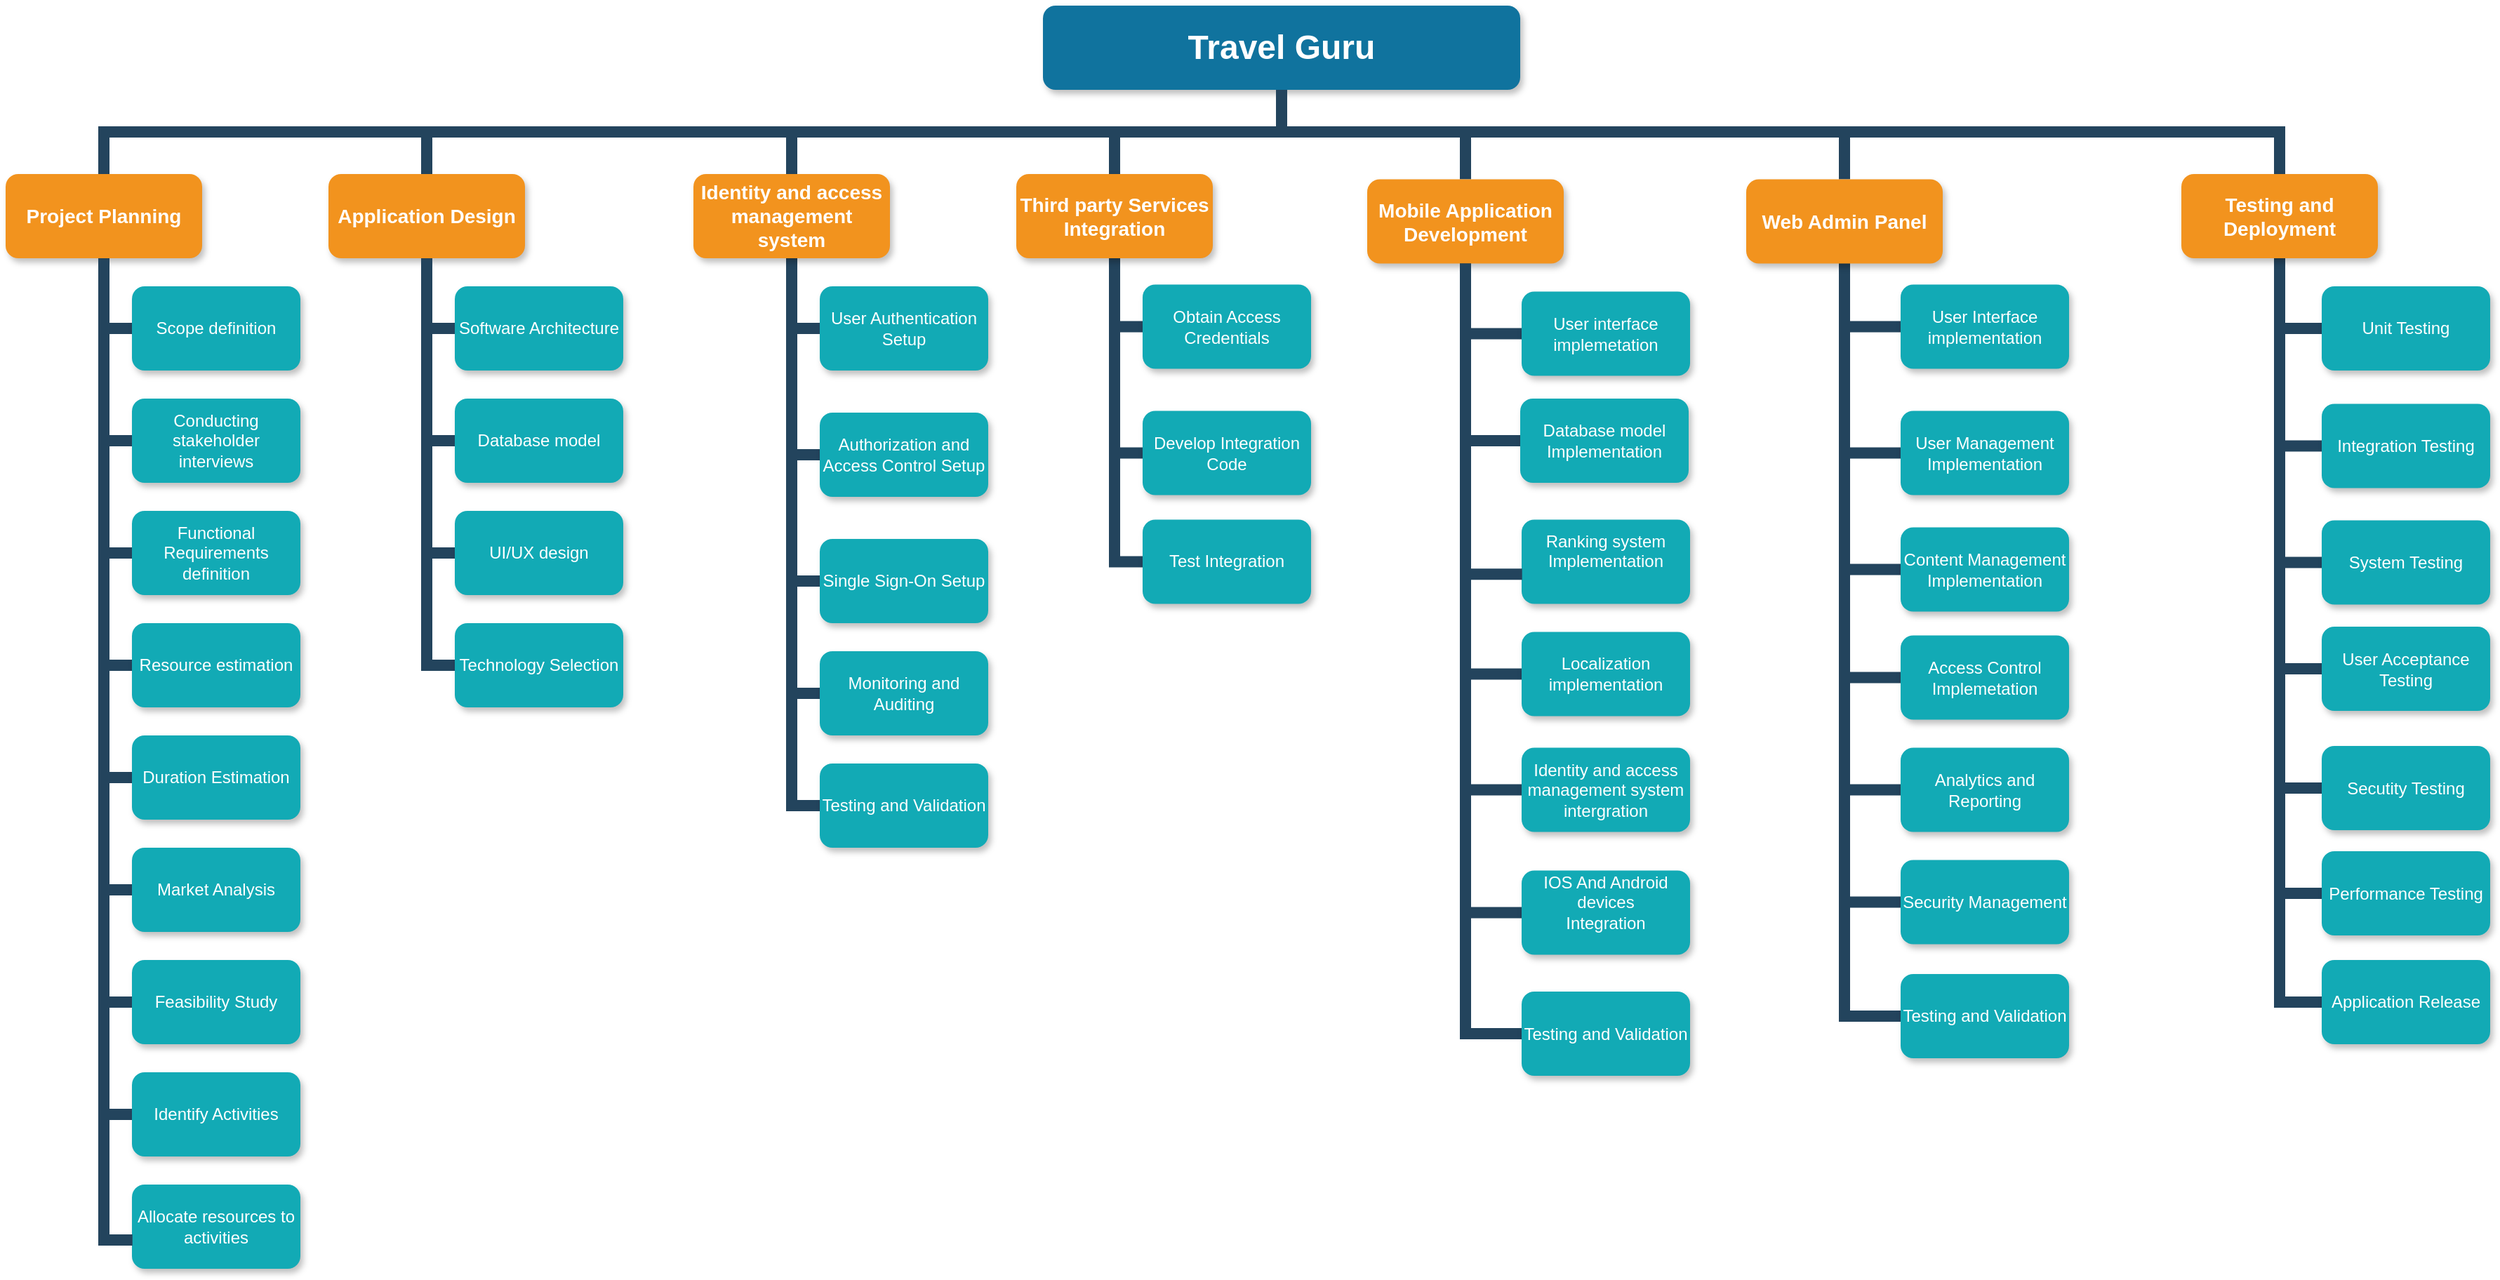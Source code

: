 <mxfile version="24.1.0" type="device">
  <diagram name="Page-1" id="64c3da0e-402f-94eb-ee01-a36477274f13">
    <mxGraphModel dx="1235" dy="731" grid="1" gridSize="10" guides="1" tooltips="1" connect="1" arrows="1" fold="1" page="1" pageScale="1" pageWidth="1169" pageHeight="826" background="none" math="0" shadow="0">
      <root>
        <mxCell id="0" />
        <mxCell id="1" parent="0" />
        <mxCell id="AAQ1YaeGmOIBDuVID1K--348" style="edgeStyle=orthogonalEdgeStyle;rounded=0;orthogonalLoop=1;jettySize=auto;html=1;strokeColor=#23445D;strokeWidth=8;endArrow=none;endFill=0;" parent="1" source="2" target="AAQ1YaeGmOIBDuVID1K--237" edge="1">
          <mxGeometry relative="1" as="geometry">
            <Array as="points">
              <mxPoint x="999" y="130" />
              <mxPoint x="390" y="130" />
            </Array>
          </mxGeometry>
        </mxCell>
        <mxCell id="AAQ1YaeGmOIBDuVID1K--349" style="edgeStyle=orthogonalEdgeStyle;rounded=0;orthogonalLoop=1;jettySize=auto;html=1;strokeColor=#23445D;strokeWidth=8;endArrow=none;endFill=0;" parent="1" source="2" target="AAQ1YaeGmOIBDuVID1K--281" edge="1">
          <mxGeometry relative="1" as="geometry">
            <Array as="points">
              <mxPoint x="999" y="130" />
              <mxPoint x="650" y="130" />
            </Array>
          </mxGeometry>
        </mxCell>
        <mxCell id="AAQ1YaeGmOIBDuVID1K--350" style="edgeStyle=orthogonalEdgeStyle;rounded=0;orthogonalLoop=1;jettySize=auto;html=1;strokeColor=#23445D;strokeWidth=8;endArrow=none;endFill=0;" parent="1" source="2" target="AAQ1YaeGmOIBDuVID1K--300" edge="1">
          <mxGeometry relative="1" as="geometry" />
        </mxCell>
        <mxCell id="AAQ1YaeGmOIBDuVID1K--351" style="edgeStyle=orthogonalEdgeStyle;rounded=0;orthogonalLoop=1;jettySize=auto;html=1;strokeColor=#23445D;strokeWidth=8;endArrow=none;endFill=0;" parent="1" source="2" target="AAQ1YaeGmOIBDuVID1K--260" edge="1">
          <mxGeometry relative="1" as="geometry">
            <Array as="points">
              <mxPoint x="999" y="130" />
              <mxPoint x="1130" y="130" />
            </Array>
          </mxGeometry>
        </mxCell>
        <mxCell id="AAQ1YaeGmOIBDuVID1K--352" style="edgeStyle=orthogonalEdgeStyle;rounded=0;orthogonalLoop=1;jettySize=auto;html=1;strokeColor=#23445D;strokeWidth=8;endArrow=none;endFill=0;" parent="1" source="2" target="AAQ1YaeGmOIBDuVID1K--274" edge="1">
          <mxGeometry relative="1" as="geometry">
            <Array as="points">
              <mxPoint x="999" y="130" />
              <mxPoint x="1400" y="130" />
            </Array>
          </mxGeometry>
        </mxCell>
        <mxCell id="AAQ1YaeGmOIBDuVID1K--353" style="edgeStyle=orthogonalEdgeStyle;rounded=0;orthogonalLoop=1;jettySize=auto;html=1;strokeColor=#23445D;strokeWidth=8;endArrow=none;endFill=0;" parent="1" source="2" target="AAQ1YaeGmOIBDuVID1K--330" edge="1">
          <mxGeometry relative="1" as="geometry">
            <Array as="points">
              <mxPoint x="999" y="130" />
              <mxPoint x="1710" y="130" />
            </Array>
          </mxGeometry>
        </mxCell>
        <mxCell id="2" value="Travel Guru" style="whiteSpace=wrap;rounded=1;shadow=1;fillColor=#10739E;strokeColor=none;fontColor=#FFFFFF;fontStyle=1;fontSize=24" parent="1" vertex="1">
          <mxGeometry x="829" y="40" width="340" height="60" as="geometry" />
        </mxCell>
        <mxCell id="AAQ1YaeGmOIBDuVID1K--257" style="edgeStyle=orthogonalEdgeStyle;rounded=0;orthogonalLoop=1;jettySize=auto;html=1;entryX=0;entryY=0.5;entryDx=0;entryDy=0;strokeWidth=8;endArrow=none;endFill=0;strokeColor=#23445D;" parent="1" source="3" target="AAQ1YaeGmOIBDuVID1K--256" edge="1">
          <mxGeometry relative="1" as="geometry">
            <Array as="points">
              <mxPoint x="160" y="270" />
            </Array>
          </mxGeometry>
        </mxCell>
        <mxCell id="3" value="Project Planning" style="whiteSpace=wrap;rounded=1;fillColor=#F2931E;strokeColor=none;shadow=1;fontColor=#FFFFFF;fontStyle=1;fontSize=14" parent="1" vertex="1">
          <mxGeometry x="90" y="160.0" width="140" height="60" as="geometry" />
        </mxCell>
        <mxCell id="10" value="Conducting stakeholder interviews" style="whiteSpace=wrap;rounded=1;fillColor=#12AAB5;strokeColor=none;shadow=1;fontColor=#FFFFFF;" parent="1" vertex="1">
          <mxGeometry x="180" y="320.0" width="120" height="60" as="geometry" />
        </mxCell>
        <mxCell id="103" value="" style="edgeStyle=elbowEdgeStyle;elbow=vertical;rounded=0;fontColor=#000000;endArrow=none;endFill=0;strokeWidth=8;strokeColor=#23445D;" parent="1" edge="1">
          <mxGeometry width="100" height="100" relative="1" as="geometry">
            <mxPoint x="160" y="330.0" as="sourcePoint" />
            <mxPoint x="160" y="380" as="targetPoint" />
            <Array as="points">
              <mxPoint x="160" y="350" />
            </Array>
          </mxGeometry>
        </mxCell>
        <mxCell id="106" value="" style="edgeStyle=elbowEdgeStyle;elbow=horizontal;rounded=0;fontColor=#000000;endArrow=none;endFill=0;strokeWidth=8;strokeColor=#23445D;" parent="1" source="10" edge="1">
          <mxGeometry width="100" height="100" relative="1" as="geometry">
            <mxPoint x="190" y="360" as="sourcePoint" />
            <mxPoint x="180.0" y="510.0" as="targetPoint" />
            <Array as="points">
              <mxPoint x="160" y="420" />
            </Array>
          </mxGeometry>
        </mxCell>
        <mxCell id="107" value="" style="edgeStyle=elbowEdgeStyle;elbow=horizontal;rounded=0;fontColor=#000000;endArrow=none;endFill=0;strokeWidth=8;strokeColor=#23445D;entryX=0;entryY=0.5;entryDx=0;entryDy=0;" parent="1" source="10" target="1XCyziToGZ5dnNICNMzV-244" edge="1">
          <mxGeometry width="100" height="100" relative="1" as="geometry">
            <mxPoint x="190" y="360" as="sourcePoint" />
            <mxPoint x="180.0" y="770" as="targetPoint" />
            <Array as="points">
              <mxPoint x="160" y="560" />
            </Array>
          </mxGeometry>
        </mxCell>
        <mxCell id="109" value="" style="edgeStyle=elbowEdgeStyle;elbow=horizontal;rounded=0;fontColor=#000000;endArrow=none;endFill=0;strokeWidth=8;strokeColor=#23445D;entryX=0;entryY=0.5;entryDx=0;entryDy=0;" parent="1" source="10" target="1XCyziToGZ5dnNICNMzV-243" edge="1">
          <mxGeometry width="100" height="100" relative="1" as="geometry">
            <mxPoint x="210" y="380" as="sourcePoint" />
            <mxPoint x="180.0" y="690" as="targetPoint" />
            <Array as="points">
              <mxPoint x="160" y="430" />
            </Array>
          </mxGeometry>
        </mxCell>
        <mxCell id="110" value="" style="edgeStyle=elbowEdgeStyle;elbow=horizontal;rounded=0;fontColor=#000000;endArrow=none;endFill=0;strokeWidth=8;strokeColor=#23445D;" parent="1" source="10" edge="1">
          <mxGeometry width="100" height="100" relative="1" as="geometry">
            <mxPoint x="220" y="390" as="sourcePoint" />
            <mxPoint x="180" y="590.0" as="targetPoint" />
            <Array as="points">
              <mxPoint x="160" y="450" />
            </Array>
          </mxGeometry>
        </mxCell>
        <mxCell id="229" value="" style="edgeStyle=elbowEdgeStyle;elbow=vertical;rounded=0;fontColor=#000000;endArrow=none;endFill=0;strokeWidth=8;strokeColor=#23445D;" parent="1" source="2" target="3" edge="1">
          <mxGeometry width="100" height="100" relative="1" as="geometry">
            <mxPoint x="540" y="140" as="sourcePoint" />
            <mxPoint x="640" y="40" as="targetPoint" />
          </mxGeometry>
        </mxCell>
        <mxCell id="1XCyziToGZ5dnNICNMzV-239" value="Functional Requirements definition" style="whiteSpace=wrap;rounded=1;fillColor=#12AAB5;strokeColor=none;shadow=1;fontColor=#FFFFFF;" parent="1" vertex="1">
          <mxGeometry x="180" y="400.0" width="120" height="60" as="geometry" />
        </mxCell>
        <mxCell id="1XCyziToGZ5dnNICNMzV-240" value="Resource estimation" style="whiteSpace=wrap;rounded=1;fillColor=#12AAB5;strokeColor=none;shadow=1;fontColor=#FFFFFF;" parent="1" vertex="1">
          <mxGeometry x="180" y="480.0" width="120" height="60" as="geometry" />
        </mxCell>
        <mxCell id="1XCyziToGZ5dnNICNMzV-243" value="Duration Estimation" style="whiteSpace=wrap;rounded=1;fillColor=#12AAB5;strokeColor=none;shadow=1;fontColor=#FFFFFF;" parent="1" vertex="1">
          <mxGeometry x="180" y="560.0" width="120" height="60" as="geometry" />
        </mxCell>
        <mxCell id="1XCyziToGZ5dnNICNMzV-244" value="Market Analysis" style="whiteSpace=wrap;rounded=1;fillColor=#12AAB5;strokeColor=none;shadow=1;fontColor=#FFFFFF;" parent="1" vertex="1">
          <mxGeometry x="180" y="640.0" width="120" height="60" as="geometry" />
        </mxCell>
        <mxCell id="1XCyziToGZ5dnNICNMzV-245" value="Feasibility Study" style="whiteSpace=wrap;rounded=1;fillColor=#12AAB5;strokeColor=none;shadow=1;fontColor=#FFFFFF;" parent="1" vertex="1">
          <mxGeometry x="180" y="720.0" width="120" height="60" as="geometry" />
        </mxCell>
        <mxCell id="1XCyziToGZ5dnNICNMzV-246" value="" style="edgeStyle=elbowEdgeStyle;elbow=horizontal;rounded=0;fontColor=#000000;endArrow=none;endFill=0;strokeWidth=8;strokeColor=#23445D;entryX=0;entryY=0.5;entryDx=0;entryDy=0;" parent="1" target="1XCyziToGZ5dnNICNMzV-245" edge="1">
          <mxGeometry width="100" height="100" relative="1" as="geometry">
            <mxPoint x="160" y="350" as="sourcePoint" />
            <mxPoint x="180" y="760" as="targetPoint" />
            <Array as="points">
              <mxPoint x="160" y="830" />
            </Array>
          </mxGeometry>
        </mxCell>
        <mxCell id="AAQ1YaeGmOIBDuVID1K--229" value="Identify Activities" style="whiteSpace=wrap;rounded=1;fillColor=#12AAB5;strokeColor=none;shadow=1;fontColor=#FFFFFF;" parent="1" vertex="1">
          <mxGeometry x="180" y="800.0" width="120" height="60" as="geometry" />
        </mxCell>
        <mxCell id="AAQ1YaeGmOIBDuVID1K--230" value="Allocate resources to activities" style="whiteSpace=wrap;rounded=1;fillColor=#12AAB5;strokeColor=none;shadow=1;fontColor=#FFFFFF;" parent="1" vertex="1">
          <mxGeometry x="180" y="880.0" width="120" height="60" as="geometry" />
        </mxCell>
        <mxCell id="AAQ1YaeGmOIBDuVID1K--231" value="" style="edgeStyle=elbowEdgeStyle;elbow=horizontal;rounded=0;fontColor=#000000;endArrow=none;endFill=0;strokeWidth=8;strokeColor=#23445D;entryX=0.003;entryY=0.658;entryDx=0;entryDy=0;exitX=0.5;exitY=1;exitDx=0;exitDy=0;entryPerimeter=0;" parent="1" target="AAQ1YaeGmOIBDuVID1K--230" edge="1">
          <mxGeometry width="100" height="100" relative="1" as="geometry">
            <mxPoint x="160" y="330.0" as="sourcePoint" />
            <mxPoint x="190" y="870" as="targetPoint" />
            <Array as="points">
              <mxPoint x="160" y="950" />
            </Array>
          </mxGeometry>
        </mxCell>
        <mxCell id="AAQ1YaeGmOIBDuVID1K--234" value="" style="edgeStyle=elbowEdgeStyle;elbow=horizontal;rounded=0;fontColor=#000000;endArrow=none;endFill=0;strokeWidth=8;strokeColor=#23445D;entryX=0;entryY=0.5;entryDx=0;entryDy=0;exitX=0.5;exitY=1;exitDx=0;exitDy=0;" parent="1" target="AAQ1YaeGmOIBDuVID1K--229" edge="1">
          <mxGeometry width="100" height="100" relative="1" as="geometry">
            <mxPoint x="160" y="330.0" as="sourcePoint" />
            <mxPoint x="190" y="950" as="targetPoint" />
            <Array as="points">
              <mxPoint x="160" y="860" />
            </Array>
          </mxGeometry>
        </mxCell>
        <mxCell id="AAQ1YaeGmOIBDuVID1K--236" value="" style="edgeStyle=elbowEdgeStyle;elbow=horizontal;rounded=0;fontColor=#000000;endArrow=none;endFill=0;strokeWidth=8;strokeColor=#23445D;exitX=0.5;exitY=1;exitDx=0;exitDy=0;entryX=0;entryY=0.5;entryDx=0;entryDy=0;" parent="1" source="3" target="1XCyziToGZ5dnNICNMzV-239" edge="1">
          <mxGeometry width="100" height="100" relative="1" as="geometry">
            <mxPoint x="160" y="320" as="sourcePoint" />
            <mxPoint x="180.0" y="450.0" as="targetPoint" />
            <Array as="points">
              <mxPoint x="160" y="360" />
            </Array>
          </mxGeometry>
        </mxCell>
        <mxCell id="AAQ1YaeGmOIBDuVID1K--259" style="edgeStyle=orthogonalEdgeStyle;rounded=0;orthogonalLoop=1;jettySize=auto;html=1;entryX=0;entryY=0.5;entryDx=0;entryDy=0;strokeWidth=8;strokeColor=#23445D;endArrow=none;endFill=0;" parent="1" source="AAQ1YaeGmOIBDuVID1K--237" target="AAQ1YaeGmOIBDuVID1K--258" edge="1">
          <mxGeometry relative="1" as="geometry" />
        </mxCell>
        <mxCell id="AAQ1YaeGmOIBDuVID1K--237" value="Application Design" style="whiteSpace=wrap;rounded=1;fillColor=#F2931E;strokeColor=none;shadow=1;fontColor=#FFFFFF;fontStyle=1;fontSize=14" parent="1" vertex="1">
          <mxGeometry x="320" y="160.0" width="140" height="60" as="geometry" />
        </mxCell>
        <mxCell id="AAQ1YaeGmOIBDuVID1K--238" value="Software Architecture" style="whiteSpace=wrap;rounded=1;fillColor=#12AAB5;strokeColor=none;shadow=1;fontColor=#FFFFFF;" parent="1" vertex="1">
          <mxGeometry x="410" y="240.0" width="120" height="60" as="geometry" />
        </mxCell>
        <mxCell id="AAQ1YaeGmOIBDuVID1K--239" value="" style="edgeStyle=elbowEdgeStyle;elbow=vertical;rounded=0;fontColor=#000000;endArrow=none;endFill=0;strokeWidth=8;strokeColor=#23445D;" parent="1" source="AAQ1YaeGmOIBDuVID1K--237" edge="1">
          <mxGeometry width="100" height="100" relative="1" as="geometry">
            <mxPoint x="180" y="280" as="sourcePoint" />
            <mxPoint x="390" y="270" as="targetPoint" />
            <Array as="points">
              <mxPoint x="390" y="240" />
            </Array>
          </mxGeometry>
        </mxCell>
        <mxCell id="AAQ1YaeGmOIBDuVID1K--240" value="" style="edgeStyle=elbowEdgeStyle;elbow=horizontal;rounded=0;fontColor=#000000;endArrow=none;endFill=0;strokeWidth=8;strokeColor=#23445D;" parent="1" source="AAQ1YaeGmOIBDuVID1K--238" edge="1">
          <mxGeometry width="100" height="100" relative="1" as="geometry">
            <mxPoint x="420" y="280" as="sourcePoint" />
            <mxPoint x="410.0" y="430.0" as="targetPoint" />
            <Array as="points">
              <mxPoint x="390" y="340" />
            </Array>
          </mxGeometry>
        </mxCell>
        <mxCell id="AAQ1YaeGmOIBDuVID1K--244" value="Database model" style="whiteSpace=wrap;rounded=1;fillColor=#12AAB5;strokeColor=none;shadow=1;fontColor=#FFFFFF;" parent="1" vertex="1">
          <mxGeometry x="410" y="320.0" width="120" height="60" as="geometry" />
        </mxCell>
        <mxCell id="AAQ1YaeGmOIBDuVID1K--245" value="UI/UX design" style="whiteSpace=wrap;rounded=1;fillColor=#12AAB5;strokeColor=none;shadow=1;fontColor=#FFFFFF;" parent="1" vertex="1">
          <mxGeometry x="410" y="400.0" width="120" height="60" as="geometry" />
        </mxCell>
        <mxCell id="AAQ1YaeGmOIBDuVID1K--254" value="" style="edgeStyle=elbowEdgeStyle;elbow=horizontal;rounded=0;fontColor=#000000;endArrow=none;endFill=0;strokeWidth=8;strokeColor=#23445D;" parent="1" edge="1">
          <mxGeometry width="100" height="100" relative="1" as="geometry">
            <mxPoint x="390" y="220" as="sourcePoint" />
            <mxPoint x="410.0" y="350.0" as="targetPoint" />
            <Array as="points">
              <mxPoint x="390" y="260" />
            </Array>
          </mxGeometry>
        </mxCell>
        <mxCell id="AAQ1YaeGmOIBDuVID1K--256" value="Scope definition" style="whiteSpace=wrap;rounded=1;fillColor=#12AAB5;strokeColor=none;shadow=1;fontColor=#FFFFFF;" parent="1" vertex="1">
          <mxGeometry x="180" y="240.0" width="120" height="60" as="geometry" />
        </mxCell>
        <mxCell id="AAQ1YaeGmOIBDuVID1K--258" value="Technology Selection" style="whiteSpace=wrap;rounded=1;fillColor=#12AAB5;strokeColor=none;shadow=1;fontColor=#FFFFFF;" parent="1" vertex="1">
          <mxGeometry x="410" y="480.0" width="120" height="60" as="geometry" />
        </mxCell>
        <mxCell id="AAQ1YaeGmOIBDuVID1K--267" style="edgeStyle=orthogonalEdgeStyle;rounded=0;orthogonalLoop=1;jettySize=auto;html=1;entryX=0;entryY=0.5;entryDx=0;entryDy=0;strokeColor=#23445D;endArrow=none;endFill=0;strokeWidth=8;" parent="1" source="AAQ1YaeGmOIBDuVID1K--260" target="AAQ1YaeGmOIBDuVID1K--262" edge="1">
          <mxGeometry relative="1" as="geometry" />
        </mxCell>
        <mxCell id="AAQ1YaeGmOIBDuVID1K--269" style="edgeStyle=orthogonalEdgeStyle;rounded=0;orthogonalLoop=1;jettySize=auto;html=1;entryX=0;entryY=0.5;entryDx=0;entryDy=0;strokeColor=#23445D;endArrow=none;endFill=0;strokeWidth=8;" parent="1" source="AAQ1YaeGmOIBDuVID1K--260" target="AAQ1YaeGmOIBDuVID1K--264" edge="1">
          <mxGeometry relative="1" as="geometry" />
        </mxCell>
        <mxCell id="AAQ1YaeGmOIBDuVID1K--273" style="edgeStyle=orthogonalEdgeStyle;rounded=0;orthogonalLoop=1;jettySize=auto;html=1;entryX=0;entryY=0.5;entryDx=0;entryDy=0;strokeWidth=8;strokeColor=#23445D;endArrow=none;endFill=0;" parent="1" source="AAQ1YaeGmOIBDuVID1K--260" target="AAQ1YaeGmOIBDuVID1K--272" edge="1">
          <mxGeometry relative="1" as="geometry" />
        </mxCell>
        <mxCell id="AAQ1YaeGmOIBDuVID1K--286" style="edgeStyle=orthogonalEdgeStyle;rounded=0;orthogonalLoop=1;jettySize=auto;html=1;entryX=0;entryY=0.5;entryDx=0;entryDy=0;strokeWidth=8;strokeColor=#23445D;endArrow=none;endFill=0;" parent="1" source="AAQ1YaeGmOIBDuVID1K--260" target="AAQ1YaeGmOIBDuVID1K--285" edge="1">
          <mxGeometry relative="1" as="geometry" />
        </mxCell>
        <mxCell id="AAQ1YaeGmOIBDuVID1K--327" style="edgeStyle=orthogonalEdgeStyle;rounded=0;orthogonalLoop=1;jettySize=auto;html=1;entryX=0;entryY=0.5;entryDx=0;entryDy=0;strokeColor=#23445D;strokeWidth=8;endArrow=none;endFill=0;" parent="1" source="AAQ1YaeGmOIBDuVID1K--260" target="AAQ1YaeGmOIBDuVID1K--326" edge="1">
          <mxGeometry relative="1" as="geometry" />
        </mxCell>
        <mxCell id="BzoU6CQvRm4ecKlNj7t--230" style="edgeStyle=orthogonalEdgeStyle;rounded=0;orthogonalLoop=1;jettySize=auto;html=1;entryX=0;entryY=0.5;entryDx=0;entryDy=0;strokeWidth=8;strokeColor=#23445D;endArrow=none;endFill=0;" parent="1" source="AAQ1YaeGmOIBDuVID1K--260" target="BzoU6CQvRm4ecKlNj7t--229" edge="1">
          <mxGeometry relative="1" as="geometry" />
        </mxCell>
        <mxCell id="AAQ1YaeGmOIBDuVID1K--260" value="Mobile Application Development" style="whiteSpace=wrap;rounded=1;fillColor=#F2931E;strokeColor=none;shadow=1;fontColor=#FFFFFF;fontStyle=1;fontSize=14" parent="1" vertex="1">
          <mxGeometry x="1060" y="163.75" width="140" height="60" as="geometry" />
        </mxCell>
        <mxCell id="AAQ1YaeGmOIBDuVID1K--261" value="User Authentication Setup" style="whiteSpace=wrap;rounded=1;fillColor=#12AAB5;strokeColor=none;shadow=1;fontColor=#FFFFFF;" parent="1" vertex="1">
          <mxGeometry x="670" y="240.0" width="120" height="60" as="geometry" />
        </mxCell>
        <mxCell id="AAQ1YaeGmOIBDuVID1K--262" value="User interface implemetation" style="whiteSpace=wrap;rounded=1;fillColor=#12AAB5;strokeColor=none;shadow=1;fontColor=#FFFFFF;" parent="1" vertex="1">
          <mxGeometry x="1170" y="243.75" width="120" height="60" as="geometry" />
        </mxCell>
        <mxCell id="AAQ1YaeGmOIBDuVID1K--263" value="Ranking system&#xa;Implementation&#xa;" style="whiteSpace=wrap;rounded=1;fillColor=#12AAB5;strokeColor=none;shadow=1;fontColor=#FFFFFF;" parent="1" vertex="1">
          <mxGeometry x="1170" y="406.25" width="120" height="60" as="geometry" />
        </mxCell>
        <mxCell id="AAQ1YaeGmOIBDuVID1K--264" value="IOS And Android&#xa;devices&#xa;Integration&#xa;" style="whiteSpace=wrap;rounded=1;fillColor=#12AAB5;strokeColor=none;shadow=1;fontColor=#FFFFFF;" parent="1" vertex="1">
          <mxGeometry x="1170" y="656.25" width="120" height="60" as="geometry" />
        </mxCell>
        <mxCell id="AAQ1YaeGmOIBDuVID1K--268" style="edgeStyle=orthogonalEdgeStyle;rounded=0;orthogonalLoop=1;jettySize=auto;html=1;entryX=0.003;entryY=0.647;entryDx=0;entryDy=0;entryPerimeter=0;strokeColor=#23445D;endArrow=none;endFill=0;strokeWidth=8;" parent="1" source="AAQ1YaeGmOIBDuVID1K--260" target="AAQ1YaeGmOIBDuVID1K--263" edge="1">
          <mxGeometry relative="1" as="geometry" />
        </mxCell>
        <mxCell id="AAQ1YaeGmOIBDuVID1K--272" value="Localization implementation" style="whiteSpace=wrap;rounded=1;fillColor=#12AAB5;strokeColor=none;shadow=1;fontColor=#FFFFFF;" parent="1" vertex="1">
          <mxGeometry x="1170" y="486.25" width="120" height="60" as="geometry" />
        </mxCell>
        <mxCell id="AAQ1YaeGmOIBDuVID1K--288" style="edgeStyle=orthogonalEdgeStyle;rounded=0;orthogonalLoop=1;jettySize=auto;html=1;entryX=0;entryY=0.5;entryDx=0;entryDy=0;strokeWidth=8;strokeColor=#23445D;endArrow=none;endFill=0;" parent="1" source="AAQ1YaeGmOIBDuVID1K--274" target="AAQ1YaeGmOIBDuVID1K--275" edge="1">
          <mxGeometry relative="1" as="geometry" />
        </mxCell>
        <mxCell id="AAQ1YaeGmOIBDuVID1K--289" style="edgeStyle=orthogonalEdgeStyle;rounded=0;orthogonalLoop=1;jettySize=auto;html=1;entryX=0;entryY=0.5;entryDx=0;entryDy=0;strokeWidth=8;strokeColor=#23445D;endArrow=none;endFill=0;" parent="1" source="AAQ1YaeGmOIBDuVID1K--274" target="AAQ1YaeGmOIBDuVID1K--276" edge="1">
          <mxGeometry relative="1" as="geometry" />
        </mxCell>
        <mxCell id="AAQ1YaeGmOIBDuVID1K--290" style="edgeStyle=orthogonalEdgeStyle;rounded=0;orthogonalLoop=1;jettySize=auto;html=1;entryX=0;entryY=0.5;entryDx=0;entryDy=0;strokeWidth=8;strokeColor=#23445D;endArrow=none;endFill=0;" parent="1" source="AAQ1YaeGmOIBDuVID1K--274" target="AAQ1YaeGmOIBDuVID1K--277" edge="1">
          <mxGeometry relative="1" as="geometry" />
        </mxCell>
        <mxCell id="AAQ1YaeGmOIBDuVID1K--291" style="edgeStyle=orthogonalEdgeStyle;rounded=0;orthogonalLoop=1;jettySize=auto;html=1;entryX=0;entryY=0.5;entryDx=0;entryDy=0;strokeWidth=8;strokeColor=#23445D;endArrow=none;endFill=0;" parent="1" source="AAQ1YaeGmOIBDuVID1K--274" target="AAQ1YaeGmOIBDuVID1K--278" edge="1">
          <mxGeometry relative="1" as="geometry" />
        </mxCell>
        <mxCell id="AAQ1YaeGmOIBDuVID1K--292" style="edgeStyle=orthogonalEdgeStyle;rounded=0;orthogonalLoop=1;jettySize=auto;html=1;entryX=0;entryY=0.5;entryDx=0;entryDy=0;strokeWidth=8;strokeColor=#23445D;endArrow=none;endFill=0;" parent="1" source="AAQ1YaeGmOIBDuVID1K--274" target="AAQ1YaeGmOIBDuVID1K--279" edge="1">
          <mxGeometry relative="1" as="geometry" />
        </mxCell>
        <mxCell id="AAQ1YaeGmOIBDuVID1K--293" style="edgeStyle=orthogonalEdgeStyle;rounded=0;orthogonalLoop=1;jettySize=auto;html=1;entryX=0;entryY=0.5;entryDx=0;entryDy=0;strokeWidth=8;strokeColor=#23445D;endArrow=none;endFill=0;" parent="1" source="AAQ1YaeGmOIBDuVID1K--274" target="AAQ1YaeGmOIBDuVID1K--280" edge="1">
          <mxGeometry relative="1" as="geometry" />
        </mxCell>
        <mxCell id="AAQ1YaeGmOIBDuVID1K--329" style="edgeStyle=orthogonalEdgeStyle;rounded=0;orthogonalLoop=1;jettySize=auto;html=1;entryX=0;entryY=0.5;entryDx=0;entryDy=0;strokeWidth=8;strokeColor=#23445D;endArrow=none;endFill=0;" parent="1" source="AAQ1YaeGmOIBDuVID1K--274" target="AAQ1YaeGmOIBDuVID1K--328" edge="1">
          <mxGeometry relative="1" as="geometry" />
        </mxCell>
        <mxCell id="AAQ1YaeGmOIBDuVID1K--274" value="Web Admin Panel" style="whiteSpace=wrap;rounded=1;fillColor=#F2931E;strokeColor=none;shadow=1;fontColor=#FFFFFF;fontStyle=1;fontSize=14" parent="1" vertex="1">
          <mxGeometry x="1330" y="163.75" width="140" height="60" as="geometry" />
        </mxCell>
        <mxCell id="AAQ1YaeGmOIBDuVID1K--275" value="User Interface implementation" style="whiteSpace=wrap;rounded=1;fillColor=#12AAB5;strokeColor=none;shadow=1;fontColor=#FFFFFF;" parent="1" vertex="1">
          <mxGeometry x="1440" y="238.75" width="120" height="60" as="geometry" />
        </mxCell>
        <mxCell id="AAQ1YaeGmOIBDuVID1K--276" value="User Management Implementation" style="whiteSpace=wrap;rounded=1;fillColor=#12AAB5;strokeColor=none;shadow=1;fontColor=#FFFFFF;" parent="1" vertex="1">
          <mxGeometry x="1440" y="328.75" width="120" height="60" as="geometry" />
        </mxCell>
        <mxCell id="AAQ1YaeGmOIBDuVID1K--277" value="Content Management Implementation" style="whiteSpace=wrap;rounded=1;fillColor=#12AAB5;strokeColor=none;shadow=1;fontColor=#FFFFFF;" parent="1" vertex="1">
          <mxGeometry x="1440" y="411.75" width="120" height="60" as="geometry" />
        </mxCell>
        <mxCell id="AAQ1YaeGmOIBDuVID1K--278" value="Access Control Implemetation" style="whiteSpace=wrap;rounded=1;fillColor=#12AAB5;strokeColor=none;shadow=1;fontColor=#FFFFFF;" parent="1" vertex="1">
          <mxGeometry x="1440" y="488.75" width="120" height="60" as="geometry" />
        </mxCell>
        <mxCell id="AAQ1YaeGmOIBDuVID1K--279" value="Analytics and Reporting" style="whiteSpace=wrap;rounded=1;fillColor=#12AAB5;strokeColor=none;shadow=1;fontColor=#FFFFFF;" parent="1" vertex="1">
          <mxGeometry x="1440" y="568.75" width="120" height="60" as="geometry" />
        </mxCell>
        <mxCell id="AAQ1YaeGmOIBDuVID1K--280" value="Security Management" style="whiteSpace=wrap;rounded=1;fillColor=#12AAB5;strokeColor=none;shadow=1;fontColor=#FFFFFF;" parent="1" vertex="1">
          <mxGeometry x="1440" y="648.75" width="120" height="60" as="geometry" />
        </mxCell>
        <mxCell id="AAQ1YaeGmOIBDuVID1K--295" style="edgeStyle=orthogonalEdgeStyle;rounded=0;orthogonalLoop=1;jettySize=auto;html=1;entryX=0;entryY=0.5;entryDx=0;entryDy=0;strokeWidth=8;strokeColor=#23445D;endArrow=none;endFill=0;" parent="1" source="AAQ1YaeGmOIBDuVID1K--281" target="AAQ1YaeGmOIBDuVID1K--261" edge="1">
          <mxGeometry relative="1" as="geometry" />
        </mxCell>
        <mxCell id="AAQ1YaeGmOIBDuVID1K--296" style="edgeStyle=orthogonalEdgeStyle;rounded=0;orthogonalLoop=1;jettySize=auto;html=1;entryX=0;entryY=0.5;entryDx=0;entryDy=0;strokeWidth=8;strokeColor=#23445D;endArrow=none;endFill=0;" parent="1" source="AAQ1YaeGmOIBDuVID1K--281" target="AAQ1YaeGmOIBDuVID1K--282" edge="1">
          <mxGeometry relative="1" as="geometry" />
        </mxCell>
        <mxCell id="AAQ1YaeGmOIBDuVID1K--297" style="edgeStyle=orthogonalEdgeStyle;rounded=0;orthogonalLoop=1;jettySize=auto;html=1;entryX=0;entryY=0.5;entryDx=0;entryDy=0;strokeWidth=8;strokeColor=#23445D;endArrow=none;endFill=0;" parent="1" source="AAQ1YaeGmOIBDuVID1K--281" target="AAQ1YaeGmOIBDuVID1K--287" edge="1">
          <mxGeometry relative="1" as="geometry" />
        </mxCell>
        <mxCell id="AAQ1YaeGmOIBDuVID1K--298" style="edgeStyle=orthogonalEdgeStyle;rounded=0;orthogonalLoop=1;jettySize=auto;html=1;entryX=0;entryY=0.5;entryDx=0;entryDy=0;strokeWidth=8;strokeColor=#23445D;endArrow=none;endFill=0;" parent="1" source="AAQ1YaeGmOIBDuVID1K--281" target="AAQ1YaeGmOIBDuVID1K--283" edge="1">
          <mxGeometry relative="1" as="geometry" />
        </mxCell>
        <mxCell id="AAQ1YaeGmOIBDuVID1K--299" style="edgeStyle=orthogonalEdgeStyle;rounded=0;orthogonalLoop=1;jettySize=auto;html=1;entryX=0;entryY=0.5;entryDx=0;entryDy=0;strokeWidth=8;strokeColor=#23445D;endArrow=none;endFill=0;" parent="1" source="AAQ1YaeGmOIBDuVID1K--281" target="AAQ1YaeGmOIBDuVID1K--284" edge="1">
          <mxGeometry relative="1" as="geometry" />
        </mxCell>
        <mxCell id="AAQ1YaeGmOIBDuVID1K--281" value="Identity and access management system" style="whiteSpace=wrap;rounded=1;fillColor=#F2931E;strokeColor=none;shadow=1;fontColor=#FFFFFF;fontStyle=1;fontSize=14" parent="1" vertex="1">
          <mxGeometry x="580" y="160.0" width="140" height="60" as="geometry" />
        </mxCell>
        <mxCell id="AAQ1YaeGmOIBDuVID1K--282" value="Authorization and Access Control Setup" style="whiteSpace=wrap;rounded=1;fillColor=#12AAB5;strokeColor=none;shadow=1;fontColor=#FFFFFF;" parent="1" vertex="1">
          <mxGeometry x="670" y="330.0" width="120" height="60" as="geometry" />
        </mxCell>
        <mxCell id="AAQ1YaeGmOIBDuVID1K--283" value="Monitoring and Auditing" style="whiteSpace=wrap;rounded=1;fillColor=#12AAB5;strokeColor=none;shadow=1;fontColor=#FFFFFF;" parent="1" vertex="1">
          <mxGeometry x="670" y="500.0" width="120" height="60" as="geometry" />
        </mxCell>
        <mxCell id="AAQ1YaeGmOIBDuVID1K--284" value="Testing and Validation" style="whiteSpace=wrap;rounded=1;fillColor=#12AAB5;strokeColor=none;shadow=1;fontColor=#FFFFFF;" parent="1" vertex="1">
          <mxGeometry x="670" y="580.0" width="120" height="60" as="geometry" />
        </mxCell>
        <mxCell id="AAQ1YaeGmOIBDuVID1K--285" value="Identity and access management system intergration" style="whiteSpace=wrap;rounded=1;fillColor=#12AAB5;strokeColor=none;shadow=1;fontColor=#FFFFFF;" parent="1" vertex="1">
          <mxGeometry x="1170" y="568.75" width="120" height="60" as="geometry" />
        </mxCell>
        <mxCell id="AAQ1YaeGmOIBDuVID1K--287" value="Single Sign-On Setup" style="whiteSpace=wrap;rounded=1;fillColor=#12AAB5;strokeColor=none;shadow=1;fontColor=#FFFFFF;" parent="1" vertex="1">
          <mxGeometry x="670" y="420.0" width="120" height="60" as="geometry" />
        </mxCell>
        <mxCell id="AAQ1YaeGmOIBDuVID1K--304" style="edgeStyle=orthogonalEdgeStyle;rounded=0;orthogonalLoop=1;jettySize=auto;html=1;entryX=0;entryY=0.5;entryDx=0;entryDy=0;strokeWidth=8;endArrow=none;endFill=0;strokeColor=#23445D;" parent="1" source="AAQ1YaeGmOIBDuVID1K--300" target="AAQ1YaeGmOIBDuVID1K--301" edge="1">
          <mxGeometry relative="1" as="geometry" />
        </mxCell>
        <mxCell id="AAQ1YaeGmOIBDuVID1K--305" style="edgeStyle=orthogonalEdgeStyle;rounded=0;orthogonalLoop=1;jettySize=auto;html=1;entryX=0;entryY=0.5;entryDx=0;entryDy=0;strokeWidth=8;endArrow=none;endFill=0;strokeColor=#23445D;" parent="1" source="AAQ1YaeGmOIBDuVID1K--300" target="AAQ1YaeGmOIBDuVID1K--302" edge="1">
          <mxGeometry relative="1" as="geometry" />
        </mxCell>
        <mxCell id="AAQ1YaeGmOIBDuVID1K--306" style="edgeStyle=orthogonalEdgeStyle;rounded=0;orthogonalLoop=1;jettySize=auto;html=1;entryX=0;entryY=0.5;entryDx=0;entryDy=0;strokeWidth=8;endArrow=none;endFill=0;strokeColor=#23445D;" parent="1" source="AAQ1YaeGmOIBDuVID1K--300" target="AAQ1YaeGmOIBDuVID1K--303" edge="1">
          <mxGeometry relative="1" as="geometry" />
        </mxCell>
        <mxCell id="AAQ1YaeGmOIBDuVID1K--300" value="Third party Services Integration" style="whiteSpace=wrap;rounded=1;fillColor=#F2931E;strokeColor=none;shadow=1;fontColor=#FFFFFF;fontStyle=1;fontSize=14" parent="1" vertex="1">
          <mxGeometry x="810" y="160.0" width="140" height="60" as="geometry" />
        </mxCell>
        <mxCell id="AAQ1YaeGmOIBDuVID1K--301" value="Obtain Access Credentials" style="whiteSpace=wrap;rounded=1;fillColor=#12AAB5;strokeColor=none;shadow=1;fontColor=#FFFFFF;" parent="1" vertex="1">
          <mxGeometry x="900" y="238.75" width="120" height="60" as="geometry" />
        </mxCell>
        <mxCell id="AAQ1YaeGmOIBDuVID1K--302" value="Develop Integration Code" style="whiteSpace=wrap;rounded=1;fillColor=#12AAB5;strokeColor=none;shadow=1;fontColor=#FFFFFF;" parent="1" vertex="1">
          <mxGeometry x="900" y="328.75" width="120" height="60" as="geometry" />
        </mxCell>
        <mxCell id="AAQ1YaeGmOIBDuVID1K--303" value="Test Integration" style="whiteSpace=wrap;rounded=1;fillColor=#12AAB5;strokeColor=none;shadow=1;fontColor=#FFFFFF;" parent="1" vertex="1">
          <mxGeometry x="900" y="406.25" width="120" height="60" as="geometry" />
        </mxCell>
        <mxCell id="AAQ1YaeGmOIBDuVID1K--326" value="Testing and Validation" style="whiteSpace=wrap;rounded=1;fillColor=#12AAB5;strokeColor=none;shadow=1;fontColor=#FFFFFF;" parent="1" vertex="1">
          <mxGeometry x="1170" y="742.5" width="120" height="60" as="geometry" />
        </mxCell>
        <mxCell id="AAQ1YaeGmOIBDuVID1K--328" value="Testing and Validation" style="whiteSpace=wrap;rounded=1;fillColor=#12AAB5;strokeColor=none;shadow=1;fontColor=#FFFFFF;" parent="1" vertex="1">
          <mxGeometry x="1440" y="730.0" width="120" height="60" as="geometry" />
        </mxCell>
        <mxCell id="AAQ1YaeGmOIBDuVID1K--338" style="edgeStyle=orthogonalEdgeStyle;rounded=0;orthogonalLoop=1;jettySize=auto;html=1;entryX=0;entryY=0.5;entryDx=0;entryDy=0;strokeWidth=8;endArrow=none;endFill=0;strokeColor=#23445D;" parent="1" source="AAQ1YaeGmOIBDuVID1K--330" target="AAQ1YaeGmOIBDuVID1K--332" edge="1">
          <mxGeometry relative="1" as="geometry" />
        </mxCell>
        <mxCell id="AAQ1YaeGmOIBDuVID1K--339" style="edgeStyle=orthogonalEdgeStyle;rounded=0;orthogonalLoop=1;jettySize=auto;html=1;entryX=0;entryY=0.5;entryDx=0;entryDy=0;strokeWidth=8;endArrow=none;endFill=0;strokeColor=#23445D;" parent="1" source="AAQ1YaeGmOIBDuVID1K--330" target="AAQ1YaeGmOIBDuVID1K--333" edge="1">
          <mxGeometry relative="1" as="geometry" />
        </mxCell>
        <mxCell id="AAQ1YaeGmOIBDuVID1K--340" style="edgeStyle=orthogonalEdgeStyle;rounded=0;orthogonalLoop=1;jettySize=auto;html=1;entryX=0;entryY=0.5;entryDx=0;entryDy=0;strokeWidth=8;endArrow=none;endFill=0;strokeColor=#23445D;" parent="1" source="AAQ1YaeGmOIBDuVID1K--330" target="AAQ1YaeGmOIBDuVID1K--334" edge="1">
          <mxGeometry relative="1" as="geometry" />
        </mxCell>
        <mxCell id="AAQ1YaeGmOIBDuVID1K--341" style="edgeStyle=orthogonalEdgeStyle;rounded=0;orthogonalLoop=1;jettySize=auto;html=1;entryX=0;entryY=0.5;entryDx=0;entryDy=0;strokeWidth=8;endArrow=none;endFill=0;strokeColor=#23445D;" parent="1" source="AAQ1YaeGmOIBDuVID1K--330" target="AAQ1YaeGmOIBDuVID1K--335" edge="1">
          <mxGeometry relative="1" as="geometry" />
        </mxCell>
        <mxCell id="AAQ1YaeGmOIBDuVID1K--342" style="edgeStyle=orthogonalEdgeStyle;rounded=0;orthogonalLoop=1;jettySize=auto;html=1;entryX=0;entryY=0.5;entryDx=0;entryDy=0;strokeWidth=8;endArrow=none;endFill=0;strokeColor=#23445D;" parent="1" source="AAQ1YaeGmOIBDuVID1K--330" target="AAQ1YaeGmOIBDuVID1K--336" edge="1">
          <mxGeometry relative="1" as="geometry" />
        </mxCell>
        <mxCell id="AAQ1YaeGmOIBDuVID1K--343" style="edgeStyle=orthogonalEdgeStyle;rounded=0;orthogonalLoop=1;jettySize=auto;html=1;entryX=0;entryY=0.5;entryDx=0;entryDy=0;strokeWidth=8;endArrow=none;endFill=0;strokeColor=#23445D;" parent="1" source="AAQ1YaeGmOIBDuVID1K--330" target="AAQ1YaeGmOIBDuVID1K--337" edge="1">
          <mxGeometry relative="1" as="geometry" />
        </mxCell>
        <mxCell id="AAQ1YaeGmOIBDuVID1K--345" style="edgeStyle=orthogonalEdgeStyle;rounded=0;orthogonalLoop=1;jettySize=auto;html=1;entryX=0;entryY=0.5;entryDx=0;entryDy=0;strokeWidth=8;endArrow=none;endFill=0;strokeColor=#23445D;" parent="1" source="AAQ1YaeGmOIBDuVID1K--330" target="AAQ1YaeGmOIBDuVID1K--346" edge="1">
          <mxGeometry relative="1" as="geometry">
            <mxPoint x="1710" y="770.0" as="targetPoint" />
          </mxGeometry>
        </mxCell>
        <mxCell id="AAQ1YaeGmOIBDuVID1K--330" value="Testing and Deployment" style="whiteSpace=wrap;rounded=1;fillColor=#F2931E;strokeColor=none;shadow=1;fontColor=#FFFFFF;fontStyle=1;fontSize=14" parent="1" vertex="1">
          <mxGeometry x="1640" y="160.0" width="140" height="60" as="geometry" />
        </mxCell>
        <mxCell id="AAQ1YaeGmOIBDuVID1K--332" value="Unit Testing" style="whiteSpace=wrap;rounded=1;fillColor=#12AAB5;strokeColor=none;shadow=1;fontColor=#FFFFFF;" parent="1" vertex="1">
          <mxGeometry x="1740" y="240.0" width="120" height="60" as="geometry" />
        </mxCell>
        <mxCell id="AAQ1YaeGmOIBDuVID1K--333" value="Integration Testing" style="whiteSpace=wrap;rounded=1;fillColor=#12AAB5;strokeColor=none;shadow=1;fontColor=#FFFFFF;" parent="1" vertex="1">
          <mxGeometry x="1740" y="323.75" width="120" height="60" as="geometry" />
        </mxCell>
        <mxCell id="AAQ1YaeGmOIBDuVID1K--334" value="System Testing" style="whiteSpace=wrap;rounded=1;fillColor=#12AAB5;strokeColor=none;shadow=1;fontColor=#FFFFFF;" parent="1" vertex="1">
          <mxGeometry x="1740" y="406.75" width="120" height="60" as="geometry" />
        </mxCell>
        <mxCell id="AAQ1YaeGmOIBDuVID1K--335" value="User Acceptance Testing" style="whiteSpace=wrap;rounded=1;fillColor=#12AAB5;strokeColor=none;shadow=1;fontColor=#FFFFFF;" parent="1" vertex="1">
          <mxGeometry x="1740" y="482.5" width="120" height="60" as="geometry" />
        </mxCell>
        <mxCell id="AAQ1YaeGmOIBDuVID1K--336" value="Secutity Testing" style="whiteSpace=wrap;rounded=1;fillColor=#12AAB5;strokeColor=none;shadow=1;fontColor=#FFFFFF;" parent="1" vertex="1">
          <mxGeometry x="1740" y="567.5" width="120" height="60" as="geometry" />
        </mxCell>
        <mxCell id="AAQ1YaeGmOIBDuVID1K--337" value="Performance Testing" style="whiteSpace=wrap;rounded=1;fillColor=#12AAB5;strokeColor=none;shadow=1;fontColor=#FFFFFF;" parent="1" vertex="1">
          <mxGeometry x="1740" y="642.5" width="120" height="60" as="geometry" />
        </mxCell>
        <mxCell id="AAQ1YaeGmOIBDuVID1K--346" value="Application Release" style="whiteSpace=wrap;rounded=1;fillColor=#12AAB5;strokeColor=none;shadow=1;fontColor=#FFFFFF;" parent="1" vertex="1">
          <mxGeometry x="1740" y="720.0" width="120" height="60" as="geometry" />
        </mxCell>
        <mxCell id="BzoU6CQvRm4ecKlNj7t--229" value="Database model Implementation" style="whiteSpace=wrap;rounded=1;fillColor=#12AAB5;strokeColor=none;shadow=1;fontColor=#FFFFFF;" parent="1" vertex="1">
          <mxGeometry x="1169" y="320.0" width="120" height="60" as="geometry" />
        </mxCell>
      </root>
    </mxGraphModel>
  </diagram>
</mxfile>
